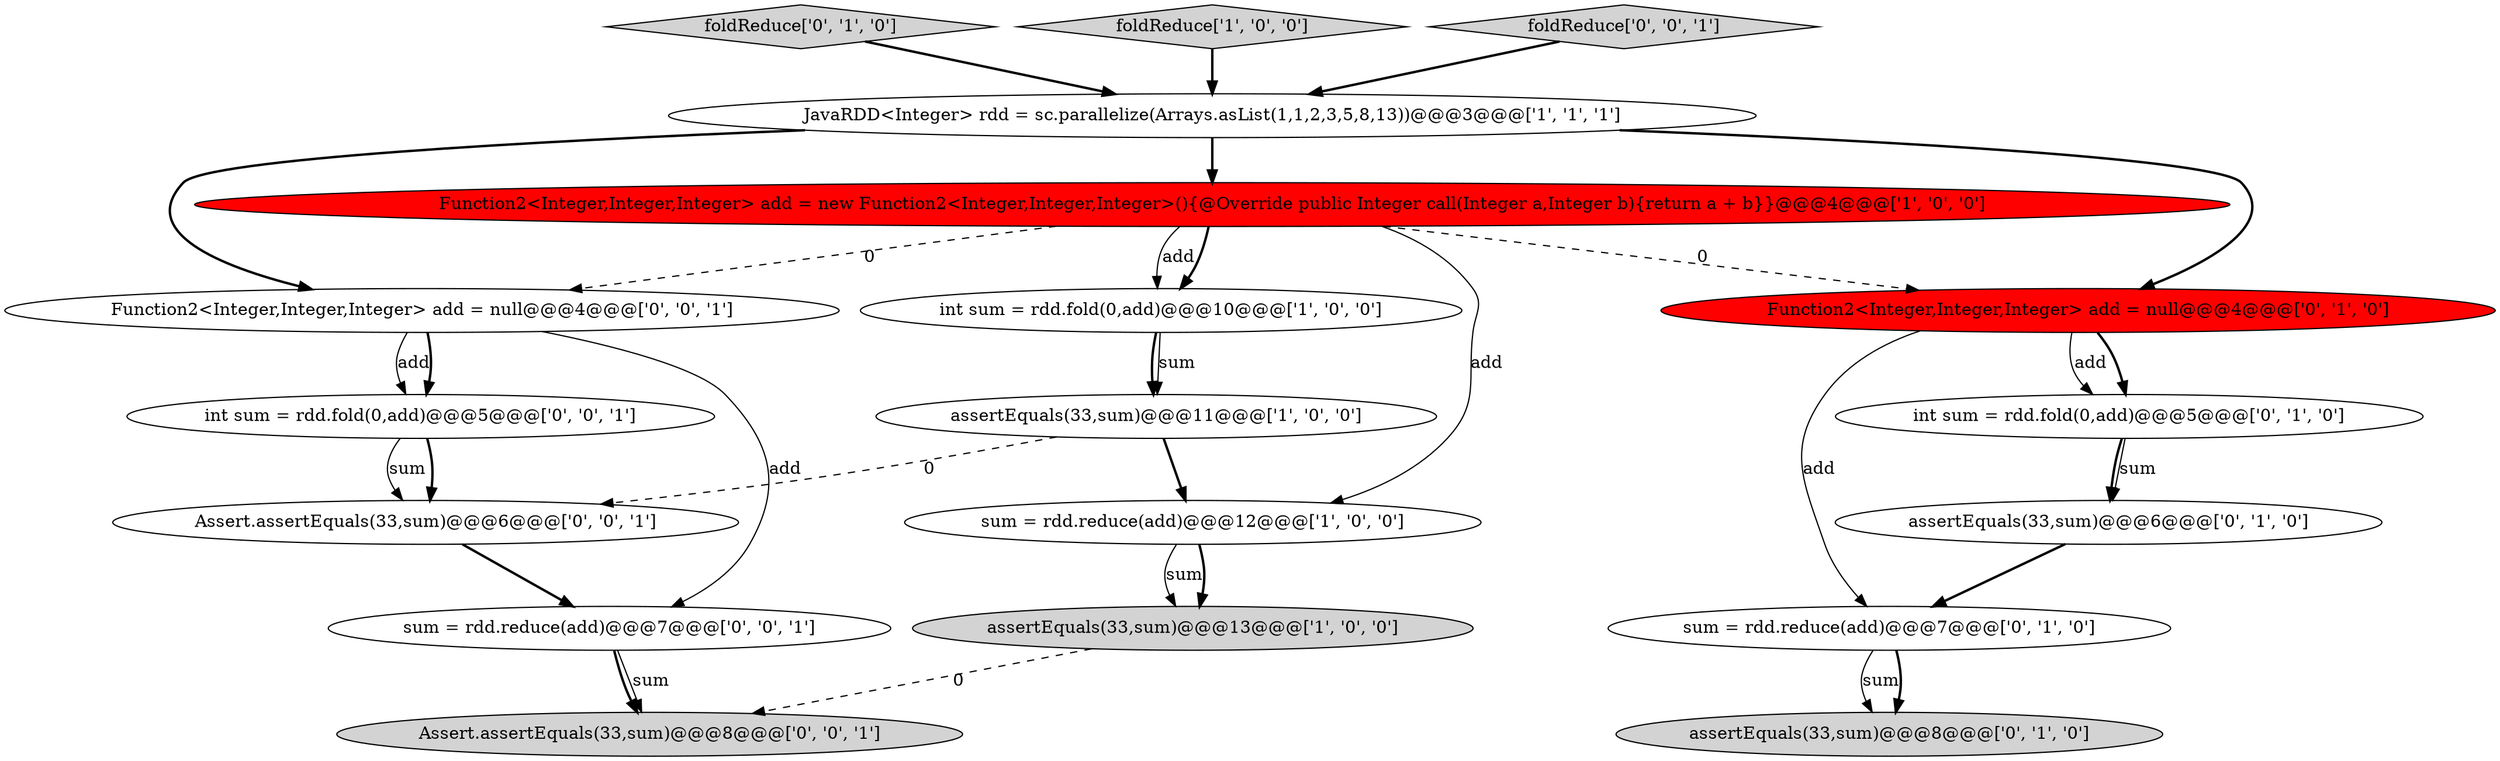 digraph {
17 [style = filled, label = "Assert.assertEquals(33,sum)@@@6@@@['0', '0', '1']", fillcolor = white, shape = ellipse image = "AAA0AAABBB3BBB"];
0 [style = filled, label = "sum = rdd.reduce(add)@@@12@@@['1', '0', '0']", fillcolor = white, shape = ellipse image = "AAA0AAABBB1BBB"];
8 [style = filled, label = "sum = rdd.reduce(add)@@@7@@@['0', '1', '0']", fillcolor = white, shape = ellipse image = "AAA0AAABBB2BBB"];
10 [style = filled, label = "Function2<Integer,Integer,Integer> add = null@@@4@@@['0', '1', '0']", fillcolor = red, shape = ellipse image = "AAA1AAABBB2BBB"];
5 [style = filled, label = "assertEquals(33,sum)@@@11@@@['1', '0', '0']", fillcolor = white, shape = ellipse image = "AAA0AAABBB1BBB"];
7 [style = filled, label = "int sum = rdd.fold(0,add)@@@5@@@['0', '1', '0']", fillcolor = white, shape = ellipse image = "AAA0AAABBB2BBB"];
9 [style = filled, label = "foldReduce['0', '1', '0']", fillcolor = lightgray, shape = diamond image = "AAA0AAABBB2BBB"];
1 [style = filled, label = "foldReduce['1', '0', '0']", fillcolor = lightgray, shape = diamond image = "AAA0AAABBB1BBB"];
2 [style = filled, label = "assertEquals(33,sum)@@@13@@@['1', '0', '0']", fillcolor = lightgray, shape = ellipse image = "AAA0AAABBB1BBB"];
12 [style = filled, label = "assertEquals(33,sum)@@@8@@@['0', '1', '0']", fillcolor = lightgray, shape = ellipse image = "AAA0AAABBB2BBB"];
15 [style = filled, label = "sum = rdd.reduce(add)@@@7@@@['0', '0', '1']", fillcolor = white, shape = ellipse image = "AAA0AAABBB3BBB"];
4 [style = filled, label = "int sum = rdd.fold(0,add)@@@10@@@['1', '0', '0']", fillcolor = white, shape = ellipse image = "AAA0AAABBB1BBB"];
3 [style = filled, label = "JavaRDD<Integer> rdd = sc.parallelize(Arrays.asList(1,1,2,3,5,8,13))@@@3@@@['1', '1', '1']", fillcolor = white, shape = ellipse image = "AAA0AAABBB1BBB"];
6 [style = filled, label = "Function2<Integer,Integer,Integer> add = new Function2<Integer,Integer,Integer>(){@Override public Integer call(Integer a,Integer b){return a + b}}@@@4@@@['1', '0', '0']", fillcolor = red, shape = ellipse image = "AAA1AAABBB1BBB"];
11 [style = filled, label = "assertEquals(33,sum)@@@6@@@['0', '1', '0']", fillcolor = white, shape = ellipse image = "AAA0AAABBB2BBB"];
13 [style = filled, label = "foldReduce['0', '0', '1']", fillcolor = lightgray, shape = diamond image = "AAA0AAABBB3BBB"];
18 [style = filled, label = "Assert.assertEquals(33,sum)@@@8@@@['0', '0', '1']", fillcolor = lightgray, shape = ellipse image = "AAA0AAABBB3BBB"];
14 [style = filled, label = "int sum = rdd.fold(0,add)@@@5@@@['0', '0', '1']", fillcolor = white, shape = ellipse image = "AAA0AAABBB3BBB"];
16 [style = filled, label = "Function2<Integer,Integer,Integer> add = null@@@4@@@['0', '0', '1']", fillcolor = white, shape = ellipse image = "AAA0AAABBB3BBB"];
7->11 [style = bold, label=""];
16->15 [style = solid, label="add"];
0->2 [style = solid, label="sum"];
0->2 [style = bold, label=""];
1->3 [style = bold, label=""];
16->14 [style = solid, label="add"];
3->6 [style = bold, label=""];
14->17 [style = bold, label=""];
6->4 [style = solid, label="add"];
6->0 [style = solid, label="add"];
14->17 [style = solid, label="sum"];
3->16 [style = bold, label=""];
10->7 [style = bold, label=""];
15->18 [style = bold, label=""];
10->8 [style = solid, label="add"];
8->12 [style = solid, label="sum"];
6->10 [style = dashed, label="0"];
3->10 [style = bold, label=""];
6->4 [style = bold, label=""];
10->7 [style = solid, label="add"];
6->16 [style = dashed, label="0"];
5->17 [style = dashed, label="0"];
13->3 [style = bold, label=""];
5->0 [style = bold, label=""];
17->15 [style = bold, label=""];
15->18 [style = solid, label="sum"];
4->5 [style = solid, label="sum"];
2->18 [style = dashed, label="0"];
9->3 [style = bold, label=""];
11->8 [style = bold, label=""];
16->14 [style = bold, label=""];
7->11 [style = solid, label="sum"];
4->5 [style = bold, label=""];
8->12 [style = bold, label=""];
}
